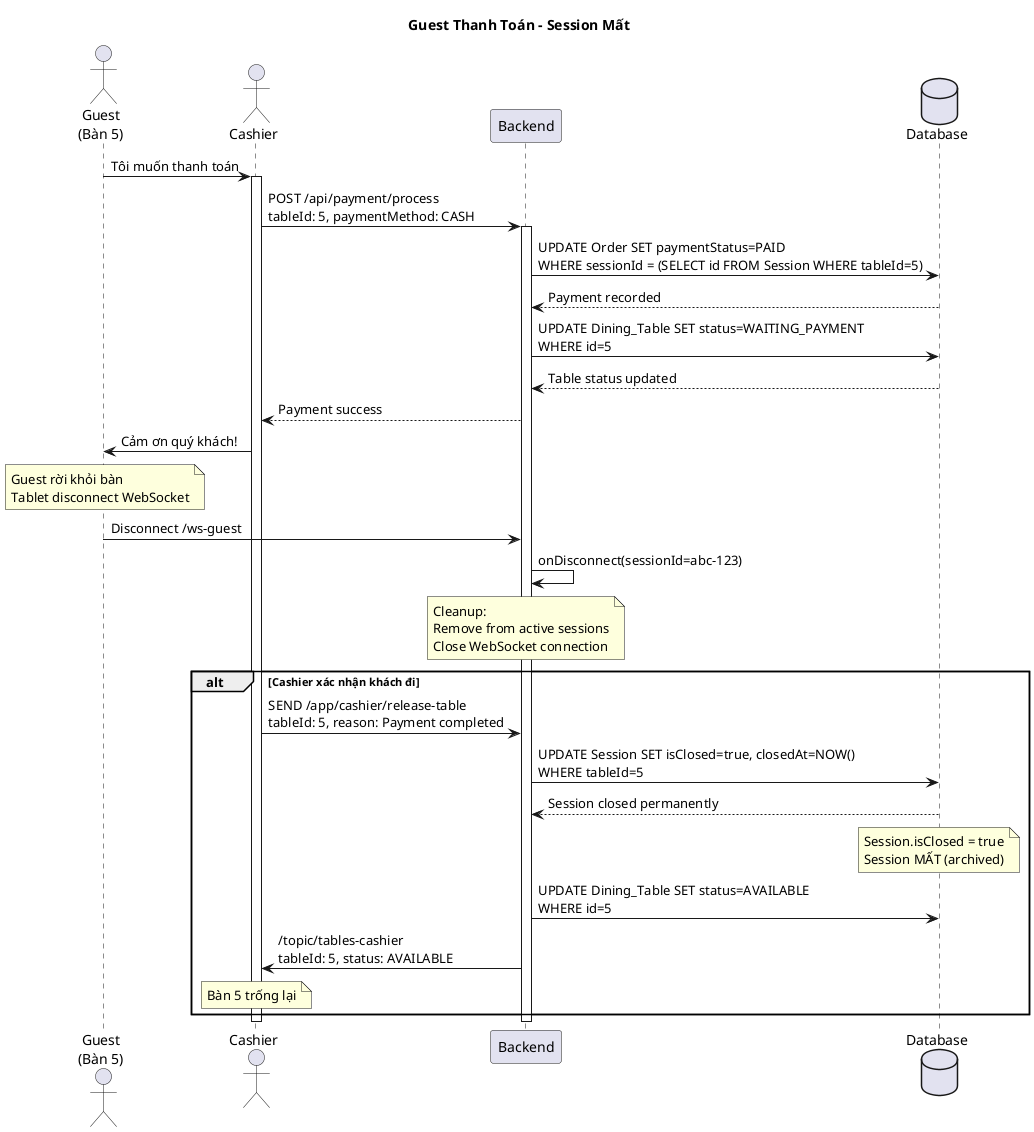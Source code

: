 @startuml GuestPaymentAndSessionClose
title Guest Thanh Toán - Session Mất

actor "Guest\n(Bàn 5)" as Guest
actor "Cashier" as Cashier
participant "Backend" as Backend
database "Database" as DB

Guest -> Cashier: Tôi muốn thanh toán
activate Cashier

Cashier -> Backend: POST /api/payment/process\ntableId: 5, paymentMethod: CASH
activate Backend

Backend -> DB: UPDATE Order SET paymentStatus=PAID\nWHERE sessionId = (SELECT id FROM Session WHERE tableId=5)
DB --> Backend: Payment recorded

Backend -> DB: UPDATE Dining_Table SET status=WAITING_PAYMENT\nWHERE id=5
DB --> Backend: Table status updated

Backend --> Cashier: Payment success
Cashier -> Guest: Cảm ơn quý khách!

note over Guest: Guest rời khỏi bàn\nTablet disconnect WebSocket

Guest -> Backend: Disconnect /ws-guest
Backend -> Backend: onDisconnect(sessionId=abc-123)
note over Backend: Cleanup:\nRemove from active sessions\nClose WebSocket connection

alt Cashier xác nhận khách đi
    Cashier -> Backend: SEND /app/cashier/release-table\ntableId: 5, reason: Payment completed
    
    Backend -> DB: UPDATE Session SET isClosed=true, closedAt=NOW()\nWHERE tableId=5
    DB --> Backend: Session closed permanently
    
    note over DB: Session.isClosed = true\nSession MẤT (archived)
    
    Backend -> DB: UPDATE Dining_Table SET status=AVAILABLE\nWHERE id=5
    
    Backend -> Cashier: /topic/tables-cashier\ntableId: 5, status: AVAILABLE
    note over Cashier: Bàn 5 trống lại
end

deactivate Backend
deactivate Cashier

@enduml

